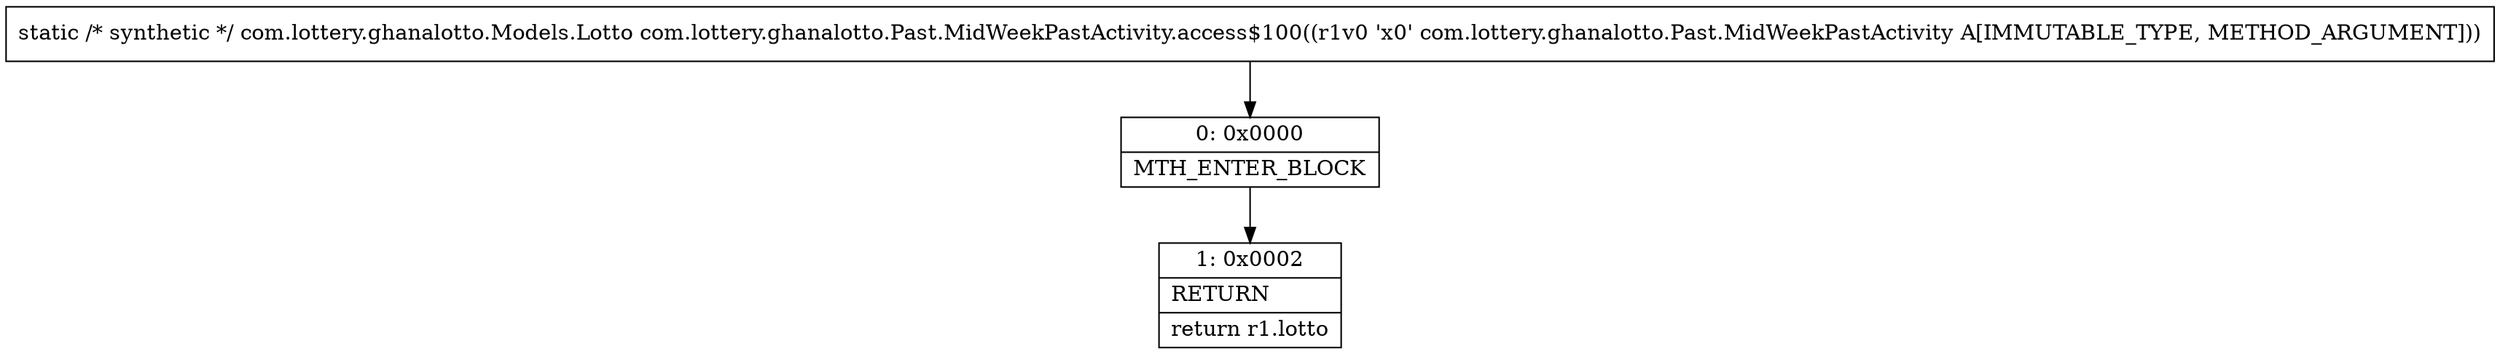 digraph "CFG forcom.lottery.ghanalotto.Past.MidWeekPastActivity.access$100(Lcom\/lottery\/ghanalotto\/Past\/MidWeekPastActivity;)Lcom\/lottery\/ghanalotto\/Models\/Lotto;" {
Node_0 [shape=record,label="{0\:\ 0x0000|MTH_ENTER_BLOCK\l}"];
Node_1 [shape=record,label="{1\:\ 0x0002|RETURN\l|return r1.lotto\l}"];
MethodNode[shape=record,label="{static \/* synthetic *\/ com.lottery.ghanalotto.Models.Lotto com.lottery.ghanalotto.Past.MidWeekPastActivity.access$100((r1v0 'x0' com.lottery.ghanalotto.Past.MidWeekPastActivity A[IMMUTABLE_TYPE, METHOD_ARGUMENT])) }"];
MethodNode -> Node_0;
Node_0 -> Node_1;
}

